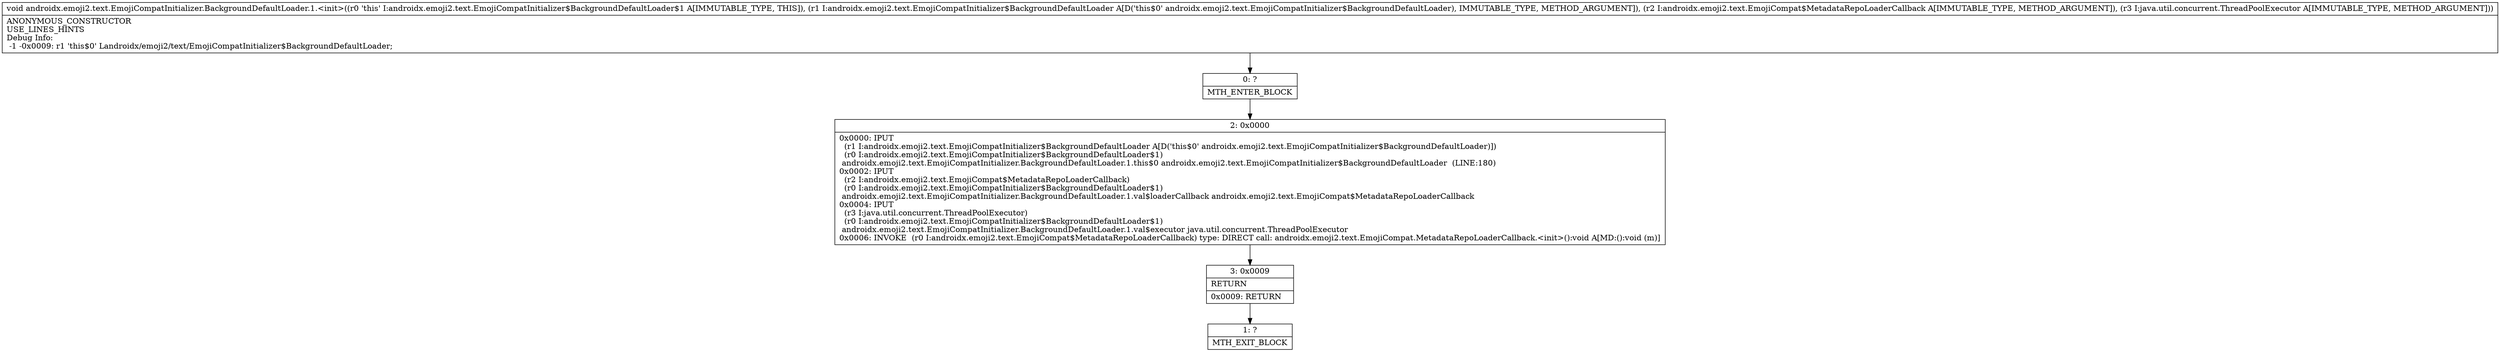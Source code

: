 digraph "CFG forandroidx.emoji2.text.EmojiCompatInitializer.BackgroundDefaultLoader.1.\<init\>(Landroidx\/emoji2\/text\/EmojiCompatInitializer$BackgroundDefaultLoader;Landroidx\/emoji2\/text\/EmojiCompat$MetadataRepoLoaderCallback;Ljava\/util\/concurrent\/ThreadPoolExecutor;)V" {
Node_0 [shape=record,label="{0\:\ ?|MTH_ENTER_BLOCK\l}"];
Node_2 [shape=record,label="{2\:\ 0x0000|0x0000: IPUT  \l  (r1 I:androidx.emoji2.text.EmojiCompatInitializer$BackgroundDefaultLoader A[D('this$0' androidx.emoji2.text.EmojiCompatInitializer$BackgroundDefaultLoader)])\l  (r0 I:androidx.emoji2.text.EmojiCompatInitializer$BackgroundDefaultLoader$1)\l androidx.emoji2.text.EmojiCompatInitializer.BackgroundDefaultLoader.1.this$0 androidx.emoji2.text.EmojiCompatInitializer$BackgroundDefaultLoader  (LINE:180)\l0x0002: IPUT  \l  (r2 I:androidx.emoji2.text.EmojiCompat$MetadataRepoLoaderCallback)\l  (r0 I:androidx.emoji2.text.EmojiCompatInitializer$BackgroundDefaultLoader$1)\l androidx.emoji2.text.EmojiCompatInitializer.BackgroundDefaultLoader.1.val$loaderCallback androidx.emoji2.text.EmojiCompat$MetadataRepoLoaderCallback \l0x0004: IPUT  \l  (r3 I:java.util.concurrent.ThreadPoolExecutor)\l  (r0 I:androidx.emoji2.text.EmojiCompatInitializer$BackgroundDefaultLoader$1)\l androidx.emoji2.text.EmojiCompatInitializer.BackgroundDefaultLoader.1.val$executor java.util.concurrent.ThreadPoolExecutor \l0x0006: INVOKE  (r0 I:androidx.emoji2.text.EmojiCompat$MetadataRepoLoaderCallback) type: DIRECT call: androidx.emoji2.text.EmojiCompat.MetadataRepoLoaderCallback.\<init\>():void A[MD:():void (m)]\l}"];
Node_3 [shape=record,label="{3\:\ 0x0009|RETURN\l|0x0009: RETURN   \l}"];
Node_1 [shape=record,label="{1\:\ ?|MTH_EXIT_BLOCK\l}"];
MethodNode[shape=record,label="{void androidx.emoji2.text.EmojiCompatInitializer.BackgroundDefaultLoader.1.\<init\>((r0 'this' I:androidx.emoji2.text.EmojiCompatInitializer$BackgroundDefaultLoader$1 A[IMMUTABLE_TYPE, THIS]), (r1 I:androidx.emoji2.text.EmojiCompatInitializer$BackgroundDefaultLoader A[D('this$0' androidx.emoji2.text.EmojiCompatInitializer$BackgroundDefaultLoader), IMMUTABLE_TYPE, METHOD_ARGUMENT]), (r2 I:androidx.emoji2.text.EmojiCompat$MetadataRepoLoaderCallback A[IMMUTABLE_TYPE, METHOD_ARGUMENT]), (r3 I:java.util.concurrent.ThreadPoolExecutor A[IMMUTABLE_TYPE, METHOD_ARGUMENT]))  | ANONYMOUS_CONSTRUCTOR\lUSE_LINES_HINTS\lDebug Info:\l  \-1 \-0x0009: r1 'this$0' Landroidx\/emoji2\/text\/EmojiCompatInitializer$BackgroundDefaultLoader;\l}"];
MethodNode -> Node_0;Node_0 -> Node_2;
Node_2 -> Node_3;
Node_3 -> Node_1;
}


